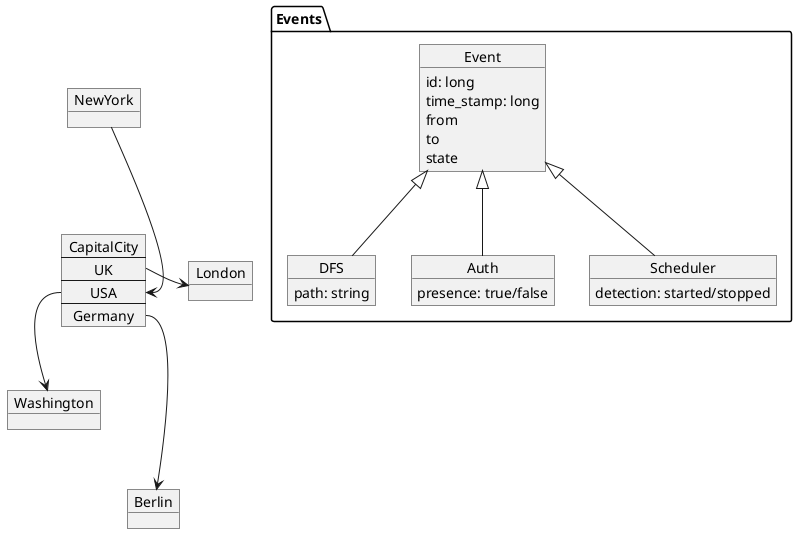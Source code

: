 @startuml
'https://plantuml.com/object-diagram

package Events {
  object Event {
    id: long
    time_stamp: long
    from
    to
    state
  }

  object DFS {
    path: string
  }

  object Auth {
    presence: true/false
  }

  object Scheduler {
    detection: started/stopped
  }
}

DFS -up-|>Event
Auth -up-|>Event
Scheduler -up-|>Event

object London
object Washington
object Berlin
object NewYork

map CapitalCity {
 UK *-> London
 USA *--> Washington
 Germany *---> Berlin
}

NewYork --> CapitalCity::USA
@enduml

